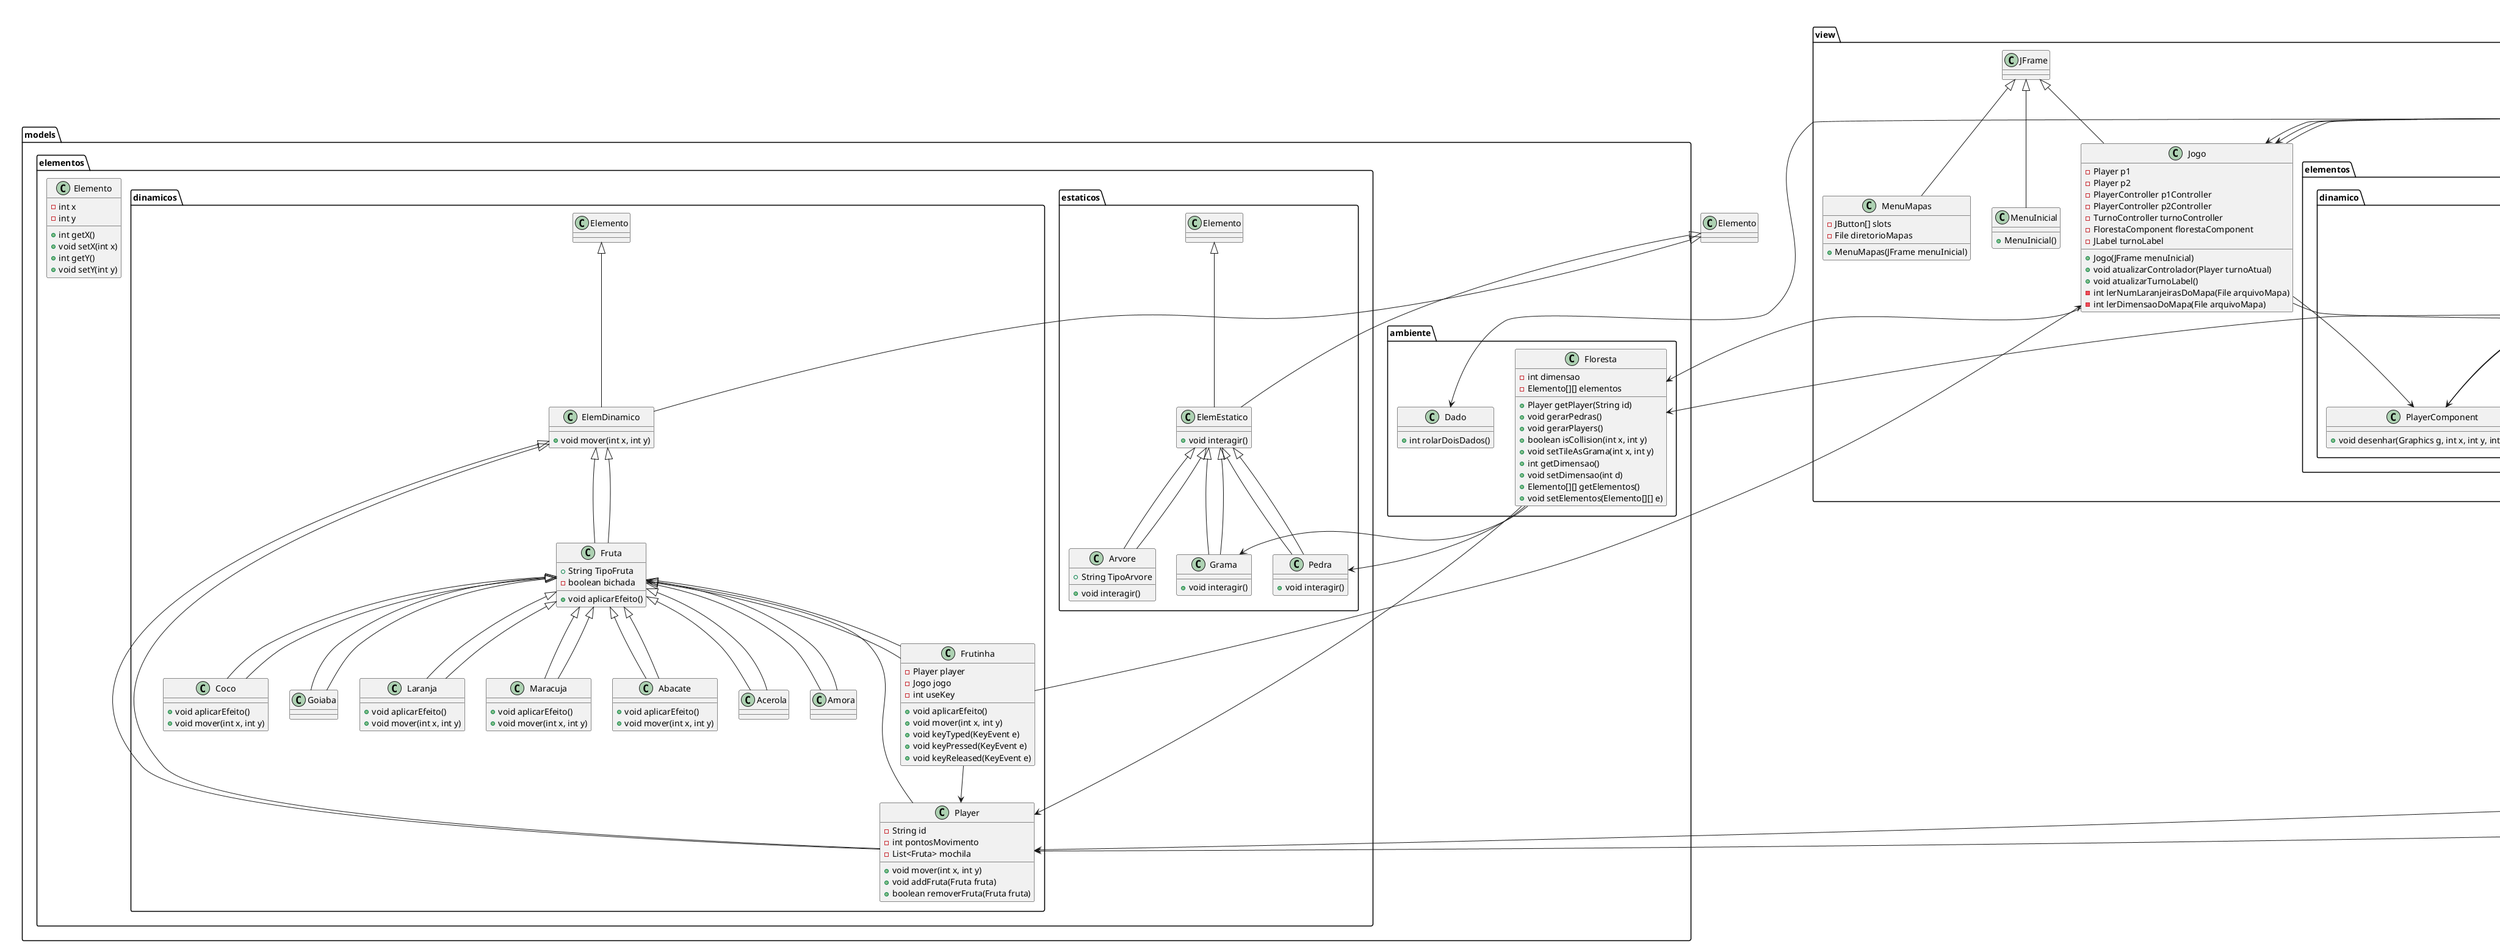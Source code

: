@startuml Cata_Frutas

package view.ambiente {
    class FlorestaComponent {
        -Floresta floresta
        -PlayerComponent p1Component
        -PlayerComponent p2Component
        +FlorestaComponent(Floresta floresta, PlayerComponent p1Component, PlayerComponent p2Component)
        +void paintComponent(Graphics g)
        +Floresta getFloresta()
    }
}

package models.ambiente {
    class Floresta {
        -int dimensao
        -Elemento[][] elementos
        +Player getPlayer(String id)
        +void gerarPedras()
        +void gerarPlayers()
        +boolean isCollision(int x, int y)
        +void setTileAsGrama(int x, int y)
        +int getDimensao()
        +void setDimensao(int d)
        +Elemento[][] getElementos()
        +void setElementos(Elemento[][] e)
    }

    class Dado {
        +int rolarDoisDados()
    }
}

package models.elementos {
    class Elemento {
        -int x
        -int y
        +int getX()
        +void setX(int x)
        +int getY()
        +void setY(int y)
    }
}

package models.elementos.dinamicos {
    class ElemDinamico extends Elemento {
        +void mover(int x, int y)
    }

    class Fruta extends ElemDinamico {
        +String TipoFruta
        -boolean bichada
        +void aplicarEfeito()
    }

    class Frutinha extends Fruta {
        -Player player
        -Jogo jogo
        -int useKey
        +void aplicarEfeito()
        +void mover(int x, int y)
        +void keyTyped(KeyEvent e)
        +void keyPressed(KeyEvent e)
        +void keyReleased(KeyEvent e)
    }

    class Player extends ElemDinamico {
        -String id
        -int pontosMovimento
        -List<Fruta> mochila
        +void mover(int x, int y)
        +void addFruta(Fruta fruta)
        +boolean removerFruta(Fruta fruta)
    }

    class Abacate extends Fruta {
        +void aplicarEfeito()
        +void mover(int x, int y)
    }

    class Acerola extends Fruta {
    }

    class Amora extends Fruta {
    }

    class Coco extends Fruta {
        +void aplicarEfeito()
        +void mover(int x, int y)
    }

    class Goiaba extends Fruta {
    }

    class Laranja extends Fruta {
        +void aplicarEfeito()
        +void mover(int x, int y)
    }

    class Maracuja extends Fruta {
        +void aplicarEfeito()
        +void mover(int x, int y)
    }
}

package models.elementos.estaticos {
    class ElemEstatico extends Elemento {
        +void interagir()
    }

    class Arvore extends ElemEstatico {
        +String TipoArvore
        +void interagir()
    }

    class Grama extends ElemEstatico {
        +void interagir()
    }

    class Pedra extends ElemEstatico {
        +void interagir()
    }
}

package view.elementos {
    class ElementoComponent {
        +void desenhar(Graphics g, int x, int y, int cellSize)
    }

    class ElementoComponentFactory {
        +static ElementoComponent criarComponente(Elemento elemento)
    }
}

package view.elementos.dinamico {
    class AbacateComponent extends ElementoComponent {
        +void desenhar(Graphics g, int x, int y, int cellSize)
    }

    class CocoComponent extends ElementoComponent {
        +void desenhar(Graphics g, int x, int y, int cellSize)
    }

    class PlayerComponent extends ElementoComponent {
        +void desenhar(Graphics g, int x, int y, int cellSize)
    }

    class LaranjaComponent extends ElementoComponent {
    }

    class MaracujaComponent extends ElementoComponent {
    }
}

package view.elementos.estatico {
    class GramaComponent extends ElementoComponent {
        +void desenhar(Graphics g, int x, int y, int cellSize)
    }

    class PedraComponent extends ElementoComponent {
        +void desenhar(Graphics g, int x, int y, int cellSize)
    }
}

package view {
    class Jogo extends JFrame {
        -Player p1
        -Player p2
        -PlayerController p1Controller
        -PlayerController p2Controller
        -TurnoController turnoController
        -FlorestaComponent florestaComponent
        -JLabel turnoLabel
        +Jogo(JFrame menuInicial)
        +void atualizarControlador(Player turnoAtual)
        +void atualizarTurnoLabel()
        -int lerNumLaranjeirasDoMapa(File arquivoMapa)
        -int lerDimensaoDoMapa(File arquivoMapa)
    }

    class MenuInicial extends JFrame {
        +MenuInicial()
    }

    class MenuMapas extends JFrame {
        -JButton[] slots
        -File diretorioMapas
        +MenuMapas(JFrame menuInicial)
    }
}

package controllers {
    class PlayerController {
        +void keyPressed(KeyEvent e)
        +void keyReleased(KeyEvent e)
        +void keyTyped(KeyEvent e)
    }

    class TurnoController {
        -Player turnoAtual
        -Dado dado
        +Player getTurnoAtual()
        +void alternarTurno()
    }
}

Elemento <|-- ElemDinamico
Elemento <|-- ElemEstatico
ElemDinamico <|-- Fruta
ElemDinamico <|-- Player
ElemEstatico <|-- Arvore
ElemEstatico <|-- Grama
ElemEstatico <|-- Pedra
Fruta <|-- Frutinha
Fruta <|-- Abacate
Fruta <|-- Acerola
Fruta <|-- Amora
Fruta <|-- Coco
Fruta <|-- Goiaba
Fruta <|-- Laranja
Fruta <|-- Maracuja
ElementoComponent <|-- AbacateComponent
ElementoComponent <|-- CocoComponent
ElementoComponent <|-- PlayerComponent
ElementoComponent <|-- LaranjaComponent
ElementoComponent <|-- MaracujaComponent
ElementoComponent <|-- GramaComponent
ElementoComponent <|-- PedraComponent
FlorestaComponent --> Floresta
Floresta --> Player
Floresta --> Pedra
Floresta --> Grama
Frutinha --> Player
Frutinha --> Jogo
Player --> Fruta
PlayerController --> Player
PlayerController --> FlorestaComponent
PlayerController --> Jogo
TurnoController --> Player
TurnoController --> Jogo
TurnoController --> Dado
Jogo --> TurnoController
Jogo --> PlayerComponent
Jogo --> FlorestaComponent
Jogo --> Floresta
ElementoComponentFactory --> ElementoComponent
ElementoComponentFactory --> GramaComponent
ElementoComponentFactory --> PedraComponent
ElementoComponentFactory --> PlayerComponent

@enduml